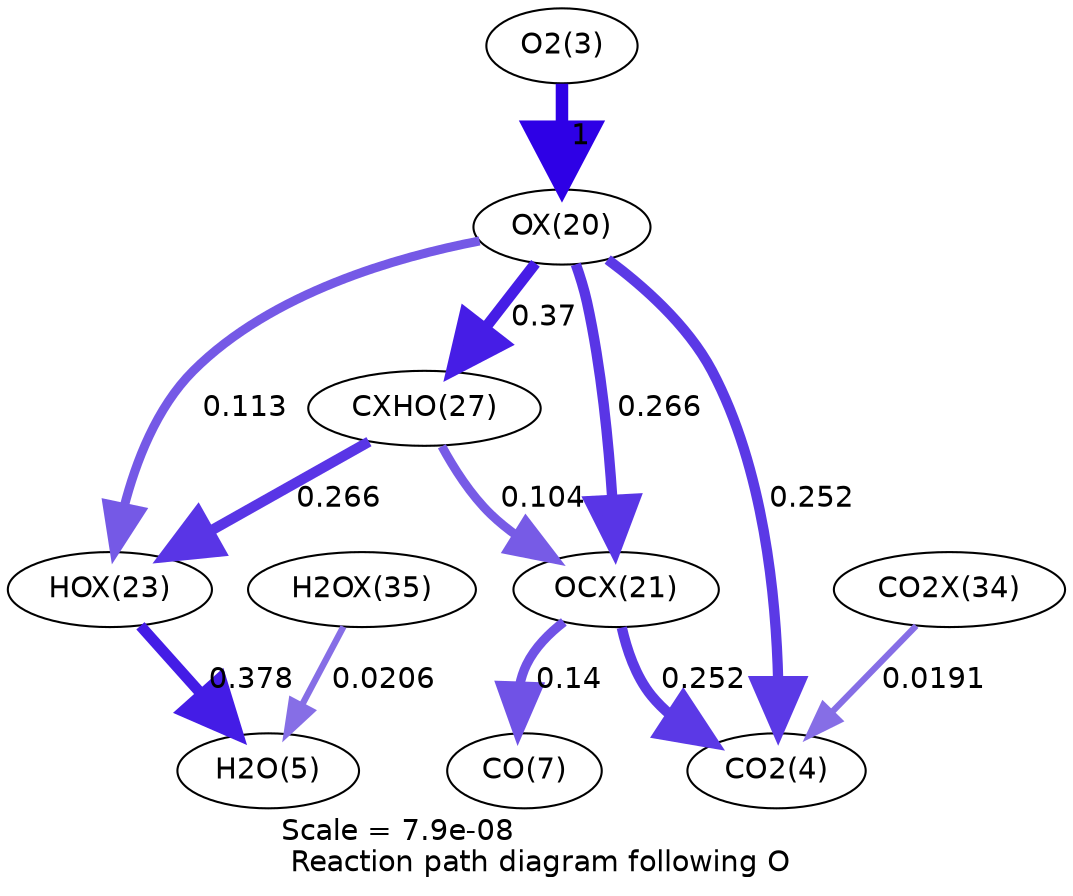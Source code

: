 digraph reaction_paths {
center=1;
s5 -> s23[fontname="Helvetica", penwidth=6, arrowsize=3, color="0.7, 1.5, 0.9"
, label=" 1"];
s23 -> s26[fontname="Helvetica", penwidth=4.35, arrowsize=2.18, color="0.7, 0.613, 0.9"
, label=" 0.113"];
s23 -> s30[fontname="Helvetica", penwidth=5.25, arrowsize=2.62, color="0.7, 0.87, 0.9"
, label=" 0.37"];
s23 -> s24[fontname="Helvetica", penwidth=5, arrowsize=2.5, color="0.7, 0.766, 0.9"
, label=" 0.266"];
s23 -> s6[fontname="Helvetica", penwidth=4.96, arrowsize=2.48, color="0.7, 0.752, 0.9"
, label=" 0.252"];
s26 -> s7[fontname="Helvetica", penwidth=5.26, arrowsize=2.63, color="0.7, 0.878, 0.9"
, label=" 0.378"];
s30 -> s26[fontname="Helvetica", penwidth=5, arrowsize=2.5, color="0.7, 0.766, 0.9"
, label=" 0.266"];
s33 -> s7[fontname="Helvetica", penwidth=3.07, arrowsize=1.53, color="0.7, 0.521, 0.9"
, label=" 0.0206"];
s30 -> s24[fontname="Helvetica", penwidth=4.29, arrowsize=2.15, color="0.7, 0.604, 0.9"
, label=" 0.104"];
s24 -> s9[fontname="Helvetica", penwidth=4.51, arrowsize=2.26, color="0.7, 0.64, 0.9"
, label=" 0.14"];
s24 -> s6[fontname="Helvetica", penwidth=4.96, arrowsize=2.48, color="0.7, 0.752, 0.9"
, label=" 0.252"];
s32 -> s6[fontname="Helvetica", penwidth=3.01, arrowsize=1.51, color="0.7, 0.519, 0.9"
, label=" 0.0191"];
s5 [ fontname="Helvetica", label="O2(3)"];
s6 [ fontname="Helvetica", label="CO2(4)"];
s7 [ fontname="Helvetica", label="H2O(5)"];
s9 [ fontname="Helvetica", label="CO(7)"];
s23 [ fontname="Helvetica", label="OX(20)"];
s24 [ fontname="Helvetica", label="OCX(21)"];
s26 [ fontname="Helvetica", label="HOX(23)"];
s30 [ fontname="Helvetica", label="CXHO(27)"];
s32 [ fontname="Helvetica", label="CO2X(34)"];
s33 [ fontname="Helvetica", label="H2OX(35)"];
 label = "Scale = 7.9e-08\l Reaction path diagram following O";
 fontname = "Helvetica";
}
